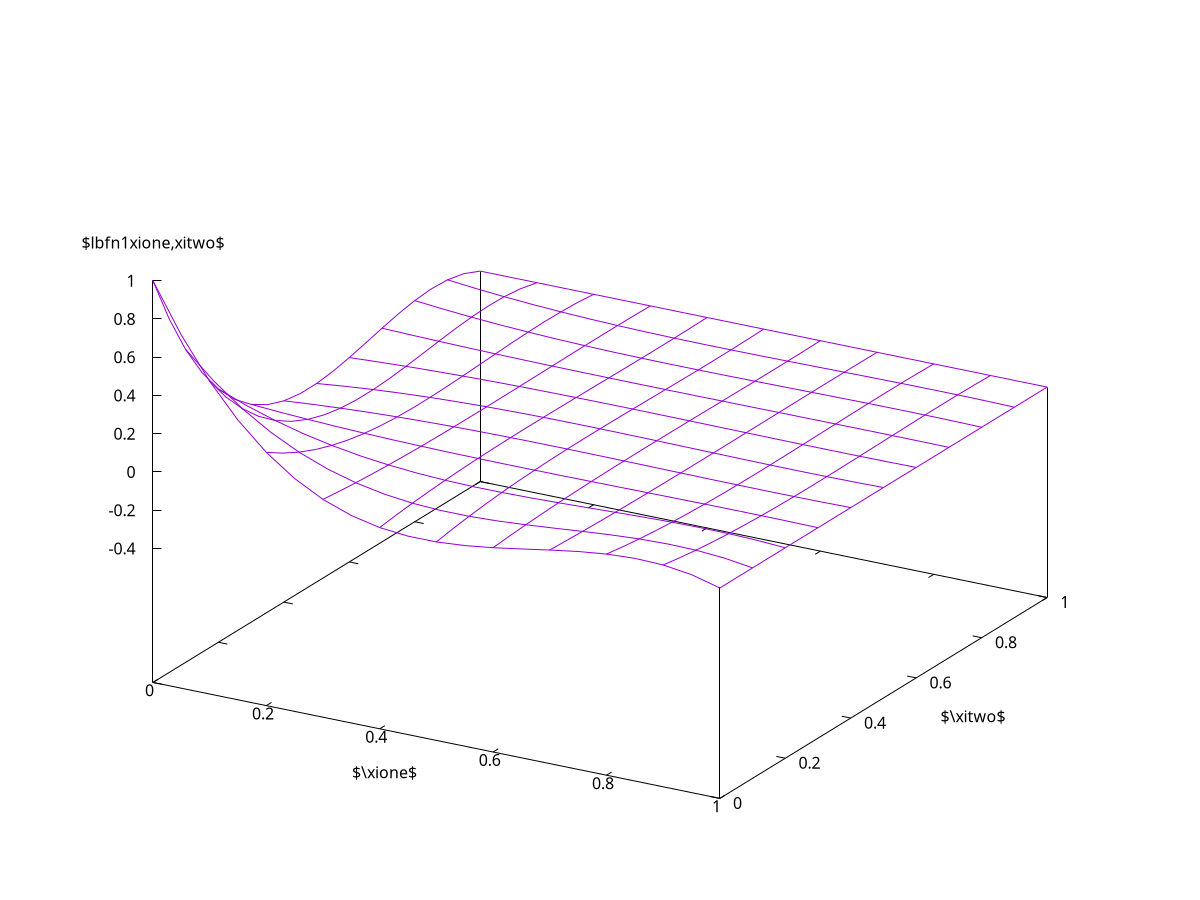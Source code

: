 #set title "Bicubic Lagrange basis functions"
set nokey
set samples 21
set isosample 11
set xlabel "$\\xione$"
set ylabel "$\\xitwo$"
set label 1  "$\\lbfn{1}{\\xione,\\xitwo}$"  at 0.00, 0.00, 1.20 centre
#set xtics  0.00,0.25,1
#set ytics -0.25,0.25,1
psi1(x,y)=  (1.0/4.0)*(3.0*x-1.0)*(3.0*x-2.0)*(1.0-x)*(3.0*y-1.0)*(3.0*y-2.0)*(1.0-y)
set xrange [0:1]
set yrange [0:1]
set zrange [-0.4:1]
splot psi1(x,y)

 
